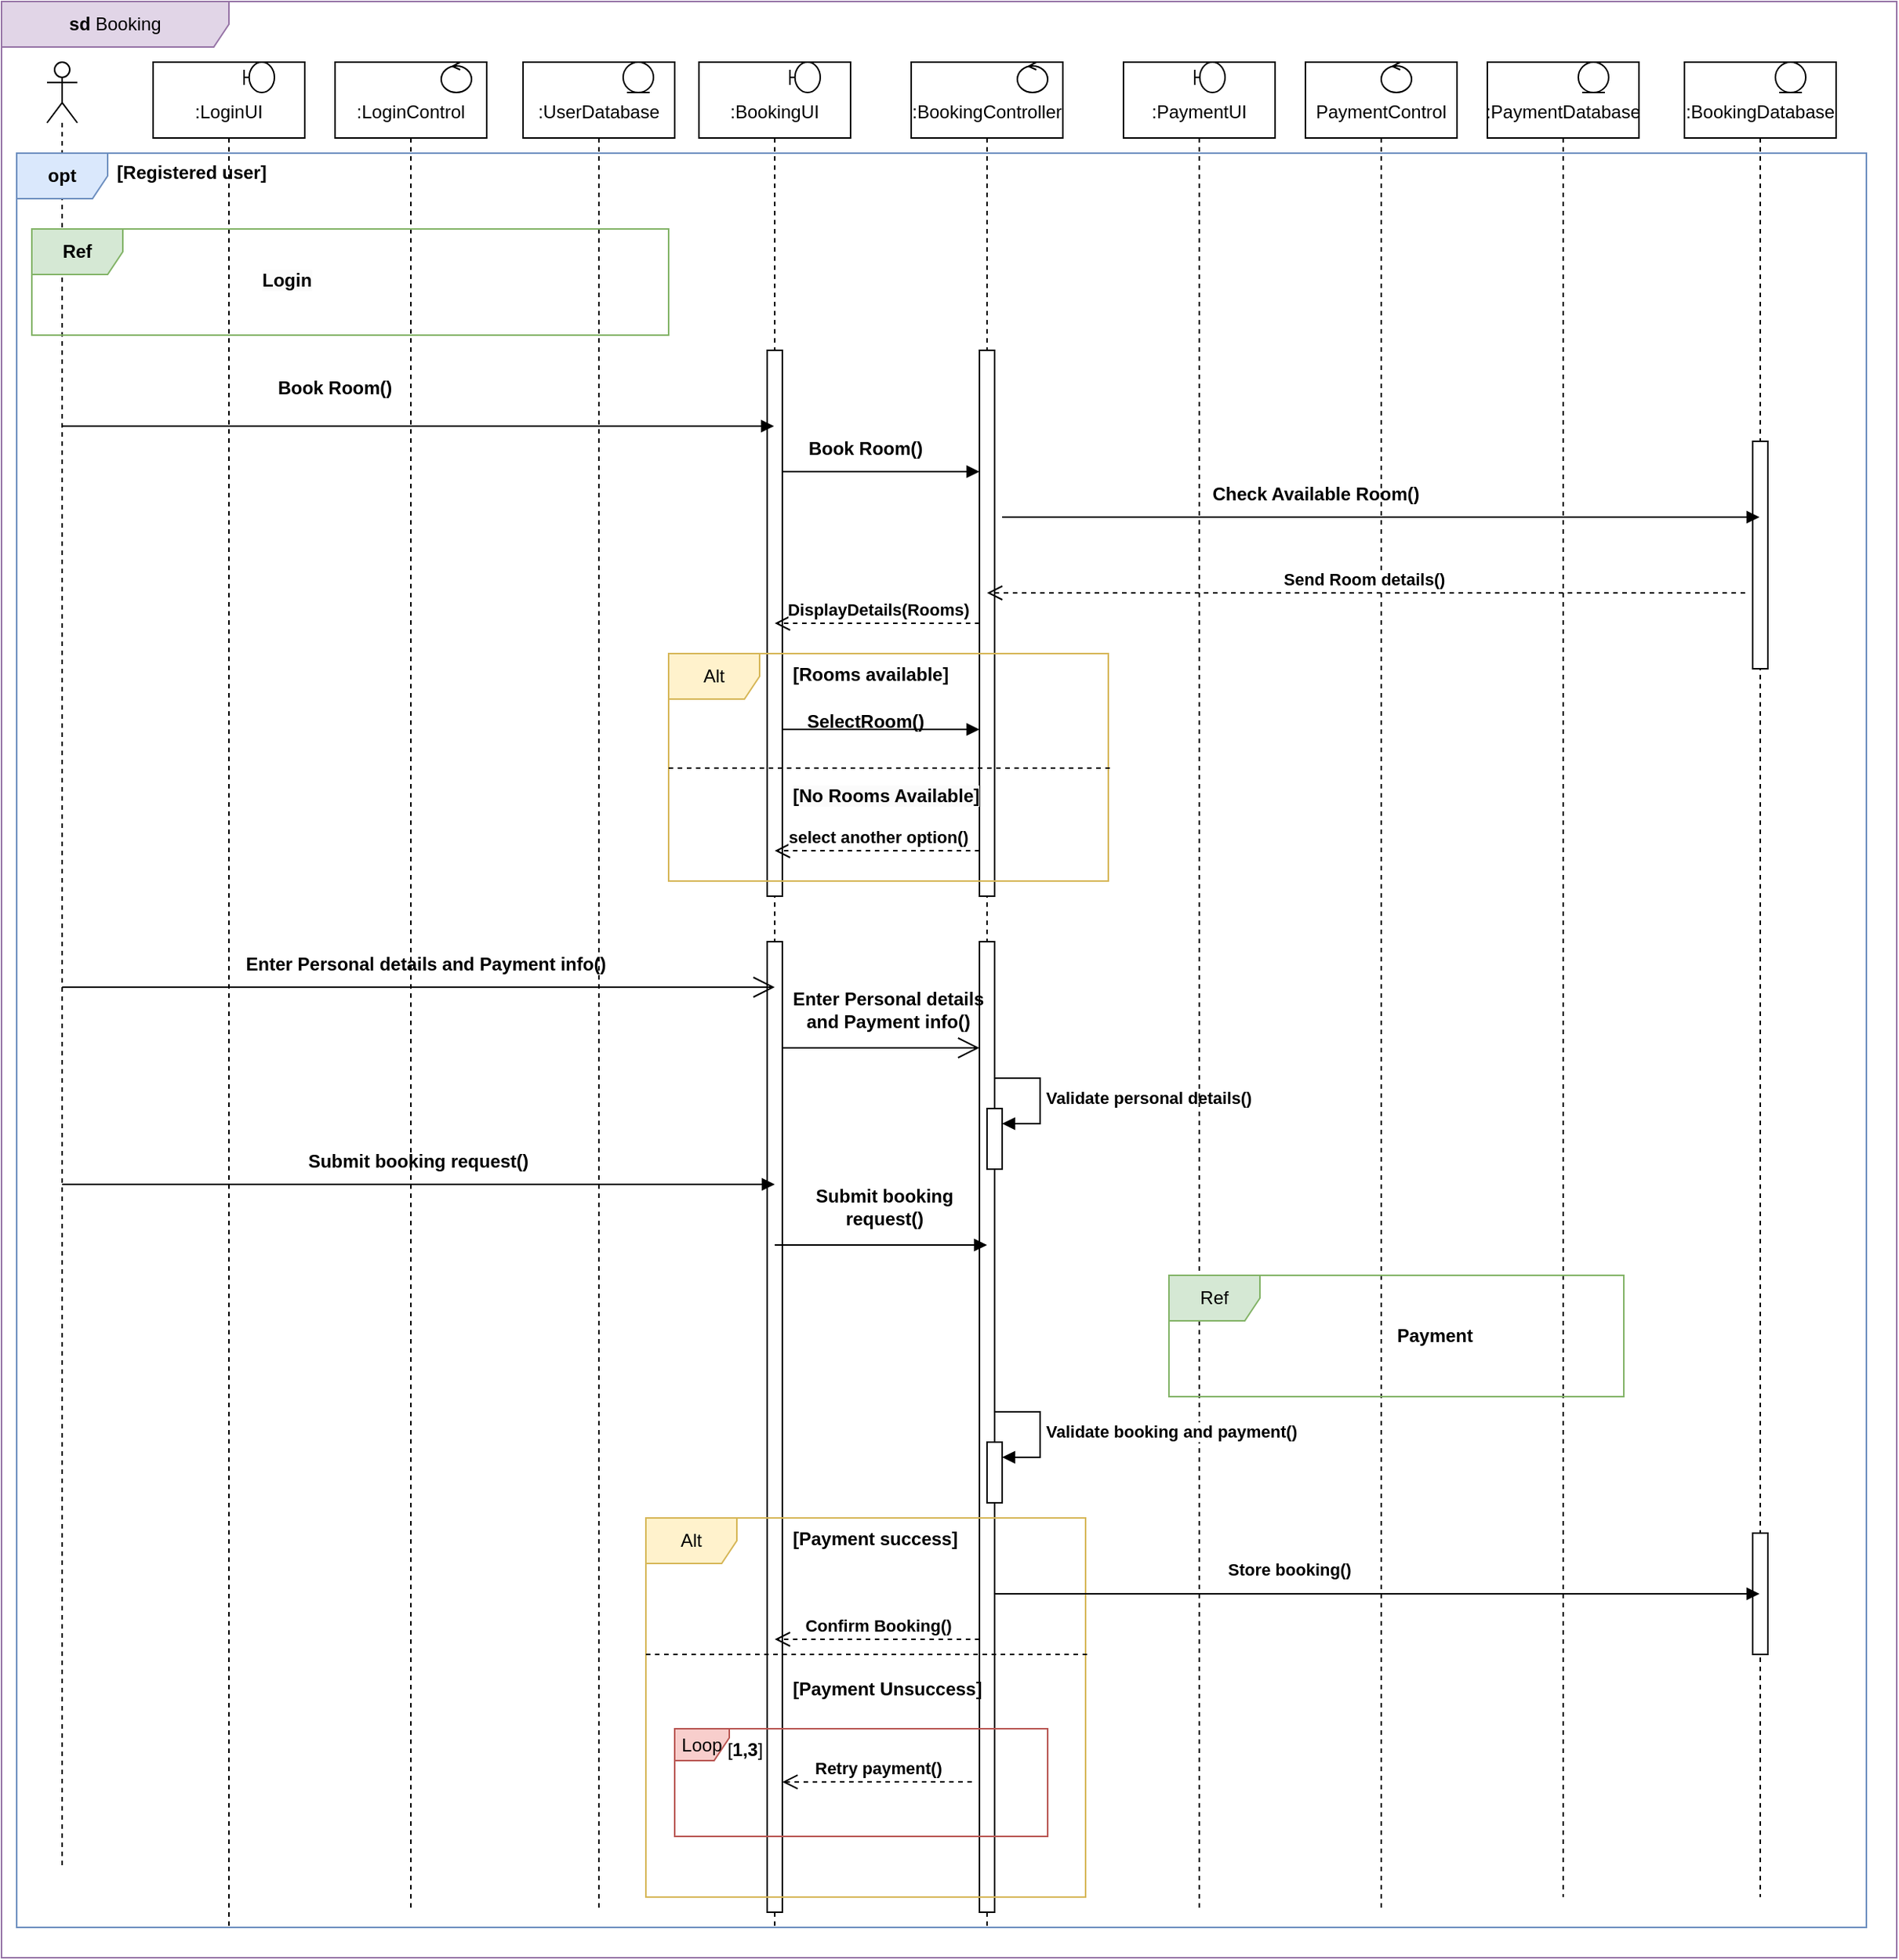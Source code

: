 <mxfile version="24.7.16">
  <diagram name="Page-1" id="zFhZdlQLUM-WSlg6wKRc">
    <mxGraphModel dx="2100" dy="1114" grid="1" gridSize="10" guides="1" tooltips="1" connect="1" arrows="1" fold="1" page="1" pageScale="1" pageWidth="827" pageHeight="1169" math="0" shadow="0">
      <root>
        <mxCell id="0" />
        <mxCell id="1" parent="0" />
        <mxCell id="l9vHgDG5w_CuK1T3-ZAO-3" value="&lt;b&gt;sd&lt;/b&gt;&amp;nbsp;Booking" style="shape=umlFrame;whiteSpace=wrap;html=1;pointerEvents=0;width=150;height=30;fillColor=#e1d5e7;strokeColor=#9673a6;" vertex="1" parent="1">
          <mxGeometry x="20" y="70" width="1250" height="1290" as="geometry" />
        </mxCell>
        <mxCell id="l9vHgDG5w_CuK1T3-ZAO-11" value="" style="shape=umlLifeline;perimeter=lifelinePerimeter;whiteSpace=wrap;html=1;container=1;dropTarget=0;collapsible=0;recursiveResize=0;outlineConnect=0;portConstraint=eastwest;newEdgeStyle={&quot;curved&quot;:0,&quot;rounded&quot;:0};participant=umlActor;" vertex="1" parent="1">
          <mxGeometry x="50" y="110" width="20" height="1190" as="geometry" />
        </mxCell>
        <mxCell id="l9vHgDG5w_CuK1T3-ZAO-1" value="&lt;div&gt;&lt;br&gt;&lt;/div&gt;:LoginUI" style="shape=umlLifeline;perimeter=lifelinePerimeter;whiteSpace=wrap;html=1;container=1;dropTarget=0;collapsible=0;recursiveResize=0;outlineConnect=0;portConstraint=eastwest;newEdgeStyle={&quot;edgeStyle&quot;:&quot;elbowEdgeStyle&quot;,&quot;elbow&quot;:&quot;vertical&quot;,&quot;curved&quot;:0,&quot;rounded&quot;:0};size=50;" vertex="1" parent="1">
          <mxGeometry x="120" y="110" width="100" height="1230" as="geometry" />
        </mxCell>
        <mxCell id="l9vHgDG5w_CuK1T3-ZAO-5" value="" style="shape=umlBoundary;whiteSpace=wrap;html=1;" vertex="1" parent="1">
          <mxGeometry x="180" y="110" width="20" height="20" as="geometry" />
        </mxCell>
        <mxCell id="l9vHgDG5w_CuK1T3-ZAO-2" value="&lt;div&gt;&lt;br&gt;&lt;/div&gt;:LoginControl" style="shape=umlLifeline;perimeter=lifelinePerimeter;whiteSpace=wrap;html=1;container=0;dropTarget=0;collapsible=0;recursiveResize=0;outlineConnect=0;portConstraint=eastwest;newEdgeStyle={&quot;edgeStyle&quot;:&quot;elbowEdgeStyle&quot;,&quot;elbow&quot;:&quot;vertical&quot;,&quot;curved&quot;:0,&quot;rounded&quot;:0};size=50;" vertex="1" parent="1">
          <mxGeometry x="240" y="110" width="100" height="1220" as="geometry" />
        </mxCell>
        <mxCell id="l9vHgDG5w_CuK1T3-ZAO-6" value="" style="ellipse;shape=umlControl;whiteSpace=wrap;html=1;" vertex="1" parent="1">
          <mxGeometry x="310" y="110" width="20" height="20" as="geometry" />
        </mxCell>
        <mxCell id="l9vHgDG5w_CuK1T3-ZAO-20" value="&lt;div&gt;&lt;br&gt;&lt;/div&gt;:UserDatabase" style="shape=umlLifeline;perimeter=lifelinePerimeter;whiteSpace=wrap;html=1;container=0;dropTarget=0;collapsible=0;recursiveResize=0;outlineConnect=0;portConstraint=eastwest;newEdgeStyle={&quot;edgeStyle&quot;:&quot;elbowEdgeStyle&quot;,&quot;elbow&quot;:&quot;vertical&quot;,&quot;curved&quot;:0,&quot;rounded&quot;:0};size=50;" vertex="1" parent="1">
          <mxGeometry x="364" y="110" width="100" height="1220" as="geometry" />
        </mxCell>
        <mxCell id="l9vHgDG5w_CuK1T3-ZAO-22" value="" style="ellipse;shape=umlEntity;whiteSpace=wrap;html=1;container=0;" vertex="1" parent="1">
          <mxGeometry x="430" y="110" width="20" height="20" as="geometry" />
        </mxCell>
        <mxCell id="l9vHgDG5w_CuK1T3-ZAO-34" value="&lt;b&gt;opt&lt;/b&gt;" style="shape=umlFrame;whiteSpace=wrap;html=1;pointerEvents=0;fillColor=#dae8fc;strokeColor=#6c8ebf;" vertex="1" parent="1">
          <mxGeometry x="30" y="170" width="1220" height="1170" as="geometry" />
        </mxCell>
        <mxCell id="l9vHgDG5w_CuK1T3-ZAO-35" value="[Registered user]" style="text;align=center;fontStyle=1;verticalAlign=middle;spacingLeft=3;spacingRight=3;strokeColor=none;rotatable=0;points=[[0,0.5],[1,0.5]];portConstraint=eastwest;html=1;" vertex="1" parent="1">
          <mxGeometry x="70" y="170" width="150" height="26" as="geometry" />
        </mxCell>
        <mxCell id="l9vHgDG5w_CuK1T3-ZAO-36" value="&lt;b&gt;Ref&lt;/b&gt;" style="shape=umlFrame;whiteSpace=wrap;html=1;pointerEvents=0;fillColor=#d5e8d4;strokeColor=#82b366;" vertex="1" parent="1">
          <mxGeometry x="40" y="220" width="420" height="70" as="geometry" />
        </mxCell>
        <mxCell id="l9vHgDG5w_CuK1T3-ZAO-38" value="&lt;span style=&quot;color: rgb(0, 0, 0); font-family: Helvetica; font-size: 12px; font-style: normal; font-variant-ligatures: normal; font-variant-caps: normal; font-weight: 700; letter-spacing: normal; orphans: 2; text-align: center; text-indent: 0px; text-transform: none; widows: 2; word-spacing: 0px; -webkit-text-stroke-width: 0px; white-space: nowrap; background-color: rgb(251, 251, 251); text-decoration-thickness: initial; text-decoration-style: initial; text-decoration-color: initial; display: inline !important; float: none;&quot;&gt;Login&lt;/span&gt;" style="text;whiteSpace=wrap;html=1;" vertex="1" parent="1">
          <mxGeometry x="190" y="240" width="130" height="40" as="geometry" />
        </mxCell>
        <mxCell id="l9vHgDG5w_CuK1T3-ZAO-41" value="&lt;div&gt;&lt;br&gt;&lt;/div&gt;:BookingUI&lt;div&gt;&lt;/div&gt;" style="shape=umlLifeline;perimeter=lifelinePerimeter;whiteSpace=wrap;html=1;container=0;dropTarget=0;collapsible=0;recursiveResize=0;outlineConnect=0;portConstraint=eastwest;newEdgeStyle={&quot;edgeStyle&quot;:&quot;elbowEdgeStyle&quot;,&quot;elbow&quot;:&quot;vertical&quot;,&quot;curved&quot;:0,&quot;rounded&quot;:0};size=50;" vertex="1" parent="1">
          <mxGeometry x="480" y="110" width="100" height="1230" as="geometry" />
        </mxCell>
        <mxCell id="l9vHgDG5w_CuK1T3-ZAO-40" value="" style="html=1;points=[[0,0,0,0,5],[0,1,0,0,-5],[1,0,0,0,5],[1,1,0,0,-5]];perimeter=orthogonalPerimeter;outlineConnect=0;targetShapes=umlLifeline;portConstraint=eastwest;newEdgeStyle={&quot;curved&quot;:0,&quot;rounded&quot;:0};" vertex="1" parent="l9vHgDG5w_CuK1T3-ZAO-41">
          <mxGeometry x="45" y="190" width="10" height="360" as="geometry" />
        </mxCell>
        <mxCell id="l9vHgDG5w_CuK1T3-ZAO-68" value="" style="html=1;points=[[0,0,0,0,5],[0,1,0,0,-5],[1,0,0,0,5],[1,1,0,0,-5]];perimeter=orthogonalPerimeter;outlineConnect=0;targetShapes=umlLifeline;portConstraint=eastwest;newEdgeStyle={&quot;curved&quot;:0,&quot;rounded&quot;:0};" vertex="1" parent="l9vHgDG5w_CuK1T3-ZAO-41">
          <mxGeometry x="45" y="580" width="10" height="640" as="geometry" />
        </mxCell>
        <mxCell id="l9vHgDG5w_CuK1T3-ZAO-42" value="&lt;div&gt;&lt;br&gt;&lt;/div&gt;:BookingController" style="shape=umlLifeline;perimeter=lifelinePerimeter;whiteSpace=wrap;html=1;container=0;dropTarget=0;collapsible=0;recursiveResize=0;outlineConnect=0;portConstraint=eastwest;newEdgeStyle={&quot;edgeStyle&quot;:&quot;elbowEdgeStyle&quot;,&quot;elbow&quot;:&quot;vertical&quot;,&quot;curved&quot;:0,&quot;rounded&quot;:0};size=50;" vertex="1" parent="1">
          <mxGeometry x="620" y="110" width="100" height="1230" as="geometry" />
        </mxCell>
        <mxCell id="l9vHgDG5w_CuK1T3-ZAO-61" value="" style="html=1;points=[[0,0,0,0,5],[0,1,0,0,-5],[1,0,0,0,5],[1,1,0,0,-5]];perimeter=orthogonalPerimeter;outlineConnect=0;targetShapes=umlLifeline;portConstraint=eastwest;newEdgeStyle={&quot;curved&quot;:0,&quot;rounded&quot;:0};" vertex="1" parent="l9vHgDG5w_CuK1T3-ZAO-42">
          <mxGeometry x="45" y="190" width="10" height="360" as="geometry" />
        </mxCell>
        <mxCell id="l9vHgDG5w_CuK1T3-ZAO-88" value="" style="html=1;points=[[0,0,0,0,5],[0,1,0,0,-5],[1,0,0,0,5],[1,1,0,0,-5]];perimeter=orthogonalPerimeter;outlineConnect=0;targetShapes=umlLifeline;portConstraint=eastwest;newEdgeStyle={&quot;curved&quot;:0,&quot;rounded&quot;:0};" vertex="1" parent="l9vHgDG5w_CuK1T3-ZAO-42">
          <mxGeometry x="45" y="580" width="10" height="640" as="geometry" />
        </mxCell>
        <mxCell id="l9vHgDG5w_CuK1T3-ZAO-91" value="" style="html=1;points=[[0,0,0,0,5],[0,1,0,0,-5],[1,0,0,0,5],[1,1,0,0,-5]];perimeter=orthogonalPerimeter;outlineConnect=0;targetShapes=umlLifeline;portConstraint=eastwest;newEdgeStyle={&quot;curved&quot;:0,&quot;rounded&quot;:0};" vertex="1" parent="l9vHgDG5w_CuK1T3-ZAO-42">
          <mxGeometry x="50" y="690" width="10" height="40" as="geometry" />
        </mxCell>
        <mxCell id="l9vHgDG5w_CuK1T3-ZAO-92" value="&lt;b&gt;Validate personal details()&lt;/b&gt;" style="html=1;align=left;spacingLeft=2;endArrow=block;rounded=0;edgeStyle=orthogonalEdgeStyle;curved=0;rounded=0;" edge="1" target="l9vHgDG5w_CuK1T3-ZAO-91" parent="l9vHgDG5w_CuK1T3-ZAO-42">
          <mxGeometry relative="1" as="geometry">
            <mxPoint x="55" y="670" as="sourcePoint" />
            <Array as="points">
              <mxPoint x="85" y="700" />
            </Array>
          </mxGeometry>
        </mxCell>
        <mxCell id="l9vHgDG5w_CuK1T3-ZAO-43" value="&lt;div&gt;&lt;br&gt;&lt;/div&gt;:PaymentUI&lt;div&gt;&lt;/div&gt;" style="shape=umlLifeline;perimeter=lifelinePerimeter;whiteSpace=wrap;html=1;container=0;dropTarget=0;collapsible=0;recursiveResize=0;outlineConnect=0;portConstraint=eastwest;newEdgeStyle={&quot;edgeStyle&quot;:&quot;elbowEdgeStyle&quot;,&quot;elbow&quot;:&quot;vertical&quot;,&quot;curved&quot;:0,&quot;rounded&quot;:0};size=50;" vertex="1" parent="1">
          <mxGeometry x="760" y="110" width="100" height="1220" as="geometry" />
        </mxCell>
        <mxCell id="l9vHgDG5w_CuK1T3-ZAO-45" value="&lt;div&gt;&lt;br&gt;&lt;/div&gt;PaymentControl&lt;div&gt;&lt;/div&gt;&lt;div&gt;&lt;/div&gt;" style="shape=umlLifeline;perimeter=lifelinePerimeter;whiteSpace=wrap;html=1;container=0;dropTarget=0;collapsible=0;recursiveResize=0;outlineConnect=0;portConstraint=eastwest;newEdgeStyle={&quot;edgeStyle&quot;:&quot;elbowEdgeStyle&quot;,&quot;elbow&quot;:&quot;vertical&quot;,&quot;curved&quot;:0,&quot;rounded&quot;:0};size=50;" vertex="1" parent="1">
          <mxGeometry x="880" y="110" width="100" height="1220" as="geometry" />
        </mxCell>
        <mxCell id="l9vHgDG5w_CuK1T3-ZAO-46" value="&lt;div&gt;&lt;br&gt;&lt;/div&gt;:PaymentDatabase&lt;div&gt;&lt;/div&gt;&lt;div&gt;&lt;/div&gt;" style="shape=umlLifeline;perimeter=lifelinePerimeter;whiteSpace=wrap;html=1;container=0;dropTarget=0;collapsible=0;recursiveResize=0;outlineConnect=0;portConstraint=eastwest;newEdgeStyle={&quot;edgeStyle&quot;:&quot;elbowEdgeStyle&quot;,&quot;elbow&quot;:&quot;vertical&quot;,&quot;curved&quot;:0,&quot;rounded&quot;:0};size=50;" vertex="1" parent="1">
          <mxGeometry x="1000" y="110" width="100" height="1210" as="geometry" />
        </mxCell>
        <mxCell id="l9vHgDG5w_CuK1T3-ZAO-47" value="&lt;div&gt;&lt;br&gt;&lt;/div&gt;:BookingDatabase&lt;div&gt;&lt;/div&gt;&lt;div&gt;&lt;/div&gt;&lt;div&gt;&lt;/div&gt;" style="shape=umlLifeline;perimeter=lifelinePerimeter;whiteSpace=wrap;html=1;container=0;dropTarget=0;collapsible=0;recursiveResize=0;outlineConnect=0;portConstraint=eastwest;newEdgeStyle={&quot;edgeStyle&quot;:&quot;elbowEdgeStyle&quot;,&quot;elbow&quot;:&quot;vertical&quot;,&quot;curved&quot;:0,&quot;rounded&quot;:0};size=50;" vertex="1" parent="1">
          <mxGeometry x="1130" y="110" width="100" height="1210" as="geometry" />
        </mxCell>
        <mxCell id="l9vHgDG5w_CuK1T3-ZAO-69" value="" style="html=1;points=[[0,0,0,0,5],[0,1,0,0,-5],[1,0,0,0,5],[1,1,0,0,-5]];perimeter=orthogonalPerimeter;outlineConnect=0;targetShapes=umlLifeline;portConstraint=eastwest;newEdgeStyle={&quot;curved&quot;:0,&quot;rounded&quot;:0};" vertex="1" parent="l9vHgDG5w_CuK1T3-ZAO-47">
          <mxGeometry x="45" y="250" width="10" height="150" as="geometry" />
        </mxCell>
        <mxCell id="l9vHgDG5w_CuK1T3-ZAO-125" value="" style="html=1;points=[[0,0,0,0,5],[0,1,0,0,-5],[1,0,0,0,5],[1,1,0,0,-5]];perimeter=orthogonalPerimeter;outlineConnect=0;targetShapes=umlLifeline;portConstraint=eastwest;newEdgeStyle={&quot;curved&quot;:0,&quot;rounded&quot;:0};" vertex="1" parent="l9vHgDG5w_CuK1T3-ZAO-47">
          <mxGeometry x="45" y="970" width="10" height="80" as="geometry" />
        </mxCell>
        <mxCell id="l9vHgDG5w_CuK1T3-ZAO-50" value="" style="shape=umlBoundary;whiteSpace=wrap;html=1;" vertex="1" parent="1">
          <mxGeometry x="540" y="110" width="20" height="20" as="geometry" />
        </mxCell>
        <mxCell id="l9vHgDG5w_CuK1T3-ZAO-51" value="" style="ellipse;shape=umlControl;whiteSpace=wrap;html=1;" vertex="1" parent="1">
          <mxGeometry x="690" y="110" width="20" height="20" as="geometry" />
        </mxCell>
        <mxCell id="l9vHgDG5w_CuK1T3-ZAO-52" value="" style="shape=umlBoundary;whiteSpace=wrap;html=1;" vertex="1" parent="1">
          <mxGeometry x="807" y="110" width="20" height="20" as="geometry" />
        </mxCell>
        <mxCell id="l9vHgDG5w_CuK1T3-ZAO-53" value="" style="ellipse;shape=umlControl;whiteSpace=wrap;html=1;" vertex="1" parent="1">
          <mxGeometry x="930" y="110" width="20" height="20" as="geometry" />
        </mxCell>
        <mxCell id="l9vHgDG5w_CuK1T3-ZAO-54" value="" style="ellipse;shape=umlEntity;whiteSpace=wrap;html=1;container=0;" vertex="1" parent="1">
          <mxGeometry x="1060" y="110" width="20" height="20" as="geometry" />
        </mxCell>
        <mxCell id="l9vHgDG5w_CuK1T3-ZAO-55" value="" style="ellipse;shape=umlEntity;whiteSpace=wrap;html=1;container=0;" vertex="1" parent="1">
          <mxGeometry x="1190" y="110" width="20" height="20" as="geometry" />
        </mxCell>
        <mxCell id="l9vHgDG5w_CuK1T3-ZAO-57" value="Book Room()" style="text;html=1;align=center;verticalAlign=middle;whiteSpace=wrap;rounded=0;fontStyle=1" vertex="1" parent="1">
          <mxGeometry x="180" y="310" width="120" height="30" as="geometry" />
        </mxCell>
        <mxCell id="l9vHgDG5w_CuK1T3-ZAO-63" value="Book Room()" style="text;html=1;align=center;verticalAlign=middle;whiteSpace=wrap;rounded=0;fontStyle=1" vertex="1" parent="1">
          <mxGeometry x="530" y="350" width="120" height="30" as="geometry" />
        </mxCell>
        <mxCell id="l9vHgDG5w_CuK1T3-ZAO-65" value="Check Available Room()" style="text;html=1;align=center;verticalAlign=middle;whiteSpace=wrap;rounded=0;fontStyle=1" vertex="1" parent="1">
          <mxGeometry x="807" y="380" width="160" height="30" as="geometry" />
        </mxCell>
        <mxCell id="l9vHgDG5w_CuK1T3-ZAO-70" value="&lt;b&gt;Send Room details()&amp;nbsp;&lt;/b&gt;" style="html=1;verticalAlign=bottom;endArrow=open;dashed=1;endSize=8;curved=0;rounded=0;" edge="1" parent="1" target="l9vHgDG5w_CuK1T3-ZAO-42">
          <mxGeometry relative="1" as="geometry">
            <mxPoint x="1170" y="460" as="sourcePoint" />
            <mxPoint x="1090" y="460" as="targetPoint" />
          </mxGeometry>
        </mxCell>
        <mxCell id="l9vHgDG5w_CuK1T3-ZAO-72" value="&lt;b&gt;DisplayDetails(Rooms)&lt;/b&gt;" style="html=1;verticalAlign=bottom;endArrow=open;dashed=1;endSize=8;curved=0;rounded=0;" edge="1" parent="1">
          <mxGeometry relative="1" as="geometry">
            <mxPoint x="665" y="480" as="sourcePoint" />
            <mxPoint x="530" y="480" as="targetPoint" />
          </mxGeometry>
        </mxCell>
        <mxCell id="l9vHgDG5w_CuK1T3-ZAO-73" value="Alt" style="shape=umlFrame;whiteSpace=wrap;html=1;pointerEvents=0;fillColor=#fff2cc;strokeColor=#d6b656;" vertex="1" parent="1">
          <mxGeometry x="460" y="500" width="290" height="150" as="geometry" />
        </mxCell>
        <mxCell id="l9vHgDG5w_CuK1T3-ZAO-74" value="" style="endArrow=none;dashed=1;html=1;rounded=0;exitX=0;exitY=0.503;exitDx=0;exitDy=0;exitPerimeter=0;entryX=1.005;entryY=0.503;entryDx=0;entryDy=0;entryPerimeter=0;" edge="1" parent="1" source="l9vHgDG5w_CuK1T3-ZAO-73" target="l9vHgDG5w_CuK1T3-ZAO-73">
          <mxGeometry width="50" height="50" relative="1" as="geometry">
            <mxPoint x="460" y="560" as="sourcePoint" />
            <mxPoint x="749" y="580" as="targetPoint" />
          </mxGeometry>
        </mxCell>
        <mxCell id="l9vHgDG5w_CuK1T3-ZAO-75" value="&lt;div style=&quot;text-align: center;&quot;&gt;&lt;b&gt;[Rooms available]&lt;/b&gt;&lt;/div&gt;" style="text;whiteSpace=wrap;html=1;" vertex="1" parent="1">
          <mxGeometry x="540" y="500" width="110" height="40" as="geometry" />
        </mxCell>
        <mxCell id="l9vHgDG5w_CuK1T3-ZAO-79" value="SelectRoom()" style="text;html=1;align=center;verticalAlign=middle;whiteSpace=wrap;rounded=0;fontStyle=1" vertex="1" parent="1">
          <mxGeometry x="530" y="530" width="120" height="30" as="geometry" />
        </mxCell>
        <mxCell id="l9vHgDG5w_CuK1T3-ZAO-80" value="&lt;b style=&quot;forced-color-adjust: none; color: rgb(0, 0, 0); font-family: Helvetica; font-size: 12px; font-style: normal; font-variant-ligatures: normal; font-variant-caps: normal; letter-spacing: normal; orphans: 2; text-align: center; text-indent: 0px; text-transform: none; widows: 2; word-spacing: 0px; -webkit-text-stroke-width: 0px; white-space: normal; background-color: rgb(251, 251, 251); text-decoration-thickness: initial; text-decoration-style: initial; text-decoration-color: initial;&quot;&gt;[No Rooms Available]&lt;/b&gt;" style="text;whiteSpace=wrap;html=1;" vertex="1" parent="1">
          <mxGeometry x="540" y="580" width="140" height="40" as="geometry" />
        </mxCell>
        <mxCell id="l9vHgDG5w_CuK1T3-ZAO-84" value="&lt;b&gt;select another option()&lt;/b&gt;" style="html=1;verticalAlign=bottom;endArrow=open;dashed=1;endSize=8;curved=0;rounded=0;" edge="1" parent="1" source="l9vHgDG5w_CuK1T3-ZAO-61">
          <mxGeometry relative="1" as="geometry">
            <mxPoint x="610" y="630" as="sourcePoint" />
            <mxPoint x="530" y="630" as="targetPoint" />
          </mxGeometry>
        </mxCell>
        <mxCell id="l9vHgDG5w_CuK1T3-ZAO-85" value="" style="endArrow=open;endFill=1;endSize=12;html=1;rounded=0;" edge="1" parent="1">
          <mxGeometry width="160" relative="1" as="geometry">
            <mxPoint x="60" y="720" as="sourcePoint" />
            <mxPoint x="530" y="720" as="targetPoint" />
          </mxGeometry>
        </mxCell>
        <mxCell id="l9vHgDG5w_CuK1T3-ZAO-86" value="Enter Personal details and Payment info()" style="text;html=1;align=center;verticalAlign=middle;whiteSpace=wrap;rounded=0;fontStyle=1" vertex="1" parent="1">
          <mxGeometry x="170" y="690" width="260" height="30" as="geometry" />
        </mxCell>
        <mxCell id="l9vHgDG5w_CuK1T3-ZAO-89" value="Enter Personal details and Payment info()" style="text;html=1;align=center;verticalAlign=middle;whiteSpace=wrap;rounded=0;fontStyle=1" vertex="1" parent="1">
          <mxGeometry x="535" y="720" width="140" height="30" as="geometry" />
        </mxCell>
        <mxCell id="l9vHgDG5w_CuK1T3-ZAO-90" value="" style="endArrow=open;endFill=1;endSize=12;html=1;rounded=0;" edge="1" parent="1" source="l9vHgDG5w_CuK1T3-ZAO-68" target="l9vHgDG5w_CuK1T3-ZAO-88">
          <mxGeometry width="160" relative="1" as="geometry">
            <mxPoint x="70" y="730" as="sourcePoint" />
            <mxPoint x="540" y="730" as="targetPoint" />
            <Array as="points">
              <mxPoint x="580" y="760" />
            </Array>
          </mxGeometry>
        </mxCell>
        <mxCell id="l9vHgDG5w_CuK1T3-ZAO-94" value="Submit booking request()" style="text;html=1;align=center;verticalAlign=middle;whiteSpace=wrap;rounded=0;fontStyle=1" vertex="1" parent="1">
          <mxGeometry x="165" y="820" width="260" height="30" as="geometry" />
        </mxCell>
        <mxCell id="l9vHgDG5w_CuK1T3-ZAO-95" value="Submit booking request()" style="text;html=1;align=center;verticalAlign=middle;whiteSpace=wrap;rounded=0;fontStyle=1" vertex="1" parent="1">
          <mxGeometry x="530" y="850" width="145" height="30" as="geometry" />
        </mxCell>
        <mxCell id="l9vHgDG5w_CuK1T3-ZAO-100" value="" style="html=1;verticalAlign=bottom;endArrow=block;curved=0;rounded=0;" edge="1" parent="1" target="l9vHgDG5w_CuK1T3-ZAO-41">
          <mxGeometry width="80" relative="1" as="geometry">
            <mxPoint x="60" y="350" as="sourcePoint" />
            <mxPoint x="245" y="350" as="targetPoint" />
          </mxGeometry>
        </mxCell>
        <mxCell id="l9vHgDG5w_CuK1T3-ZAO-102" value="" style="html=1;verticalAlign=bottom;endArrow=block;curved=0;rounded=0;" edge="1" parent="1" target="l9vHgDG5w_CuK1T3-ZAO-61">
          <mxGeometry width="80" relative="1" as="geometry">
            <mxPoint x="535" y="380" as="sourcePoint" />
            <mxPoint x="660" y="380" as="targetPoint" />
          </mxGeometry>
        </mxCell>
        <mxCell id="l9vHgDG5w_CuK1T3-ZAO-103" value="" style="html=1;verticalAlign=bottom;endArrow=block;curved=0;rounded=0;" edge="1" parent="1" target="l9vHgDG5w_CuK1T3-ZAO-47">
          <mxGeometry width="80" relative="1" as="geometry">
            <mxPoint x="680" y="410" as="sourcePoint" />
            <mxPoint x="865" y="410" as="targetPoint" />
          </mxGeometry>
        </mxCell>
        <mxCell id="l9vHgDG5w_CuK1T3-ZAO-106" value="" style="html=1;verticalAlign=bottom;endArrow=block;curved=0;rounded=0;" edge="1" parent="1" target="l9vHgDG5w_CuK1T3-ZAO-61">
          <mxGeometry width="80" relative="1" as="geometry">
            <mxPoint x="535" y="550" as="sourcePoint" />
            <mxPoint x="1035" y="550" as="targetPoint" />
          </mxGeometry>
        </mxCell>
        <mxCell id="l9vHgDG5w_CuK1T3-ZAO-107" value="" style="html=1;verticalAlign=bottom;endArrow=block;curved=0;rounded=0;" edge="1" parent="1">
          <mxGeometry width="80" relative="1" as="geometry">
            <mxPoint x="60" y="850" as="sourcePoint" />
            <mxPoint x="530" y="850" as="targetPoint" />
          </mxGeometry>
        </mxCell>
        <mxCell id="l9vHgDG5w_CuK1T3-ZAO-108" value="" style="html=1;verticalAlign=bottom;endArrow=block;curved=0;rounded=0;" edge="1" parent="1">
          <mxGeometry width="80" relative="1" as="geometry">
            <mxPoint x="530" y="890" as="sourcePoint" />
            <mxPoint x="670" y="890" as="targetPoint" />
          </mxGeometry>
        </mxCell>
        <mxCell id="l9vHgDG5w_CuK1T3-ZAO-115" value="Ref" style="shape=umlFrame;whiteSpace=wrap;html=1;pointerEvents=0;fillColor=#d5e8d4;strokeColor=#82b366;" vertex="1" parent="1">
          <mxGeometry x="790" y="910" width="300" height="80" as="geometry" />
        </mxCell>
        <mxCell id="l9vHgDG5w_CuK1T3-ZAO-116" value="&lt;b&gt;Payment&lt;/b&gt;" style="text;html=1;align=center;verticalAlign=middle;resizable=0;points=[];autosize=1;strokeColor=none;fillColor=none;" vertex="1" parent="1">
          <mxGeometry x="930" y="935" width="70" height="30" as="geometry" />
        </mxCell>
        <mxCell id="l9vHgDG5w_CuK1T3-ZAO-117" value="" style="group" vertex="1" connectable="0" parent="1">
          <mxGeometry x="670" y="1000" width="35" height="60" as="geometry" />
        </mxCell>
        <mxCell id="l9vHgDG5w_CuK1T3-ZAO-113" value="" style="html=1;points=[[0,0,0,0,5],[0,1,0,0,-5],[1,0,0,0,5],[1,1,0,0,-5]];perimeter=orthogonalPerimeter;outlineConnect=0;targetShapes=umlLifeline;portConstraint=eastwest;newEdgeStyle={&quot;curved&quot;:0,&quot;rounded&quot;:0};" vertex="1" parent="l9vHgDG5w_CuK1T3-ZAO-117">
          <mxGeometry y="20" width="10" height="40" as="geometry" />
        </mxCell>
        <mxCell id="l9vHgDG5w_CuK1T3-ZAO-114" value="&lt;b&gt;Validate booking and payment()&lt;/b&gt;" style="html=1;align=left;spacingLeft=2;endArrow=block;rounded=0;edgeStyle=orthogonalEdgeStyle;curved=0;rounded=0;" edge="1" parent="l9vHgDG5w_CuK1T3-ZAO-117">
          <mxGeometry relative="1" as="geometry">
            <mxPoint x="5" as="sourcePoint" />
            <Array as="points">
              <mxPoint x="35" y="30" />
            </Array>
            <mxPoint x="10.0" y="30" as="targetPoint" />
          </mxGeometry>
        </mxCell>
        <mxCell id="l9vHgDG5w_CuK1T3-ZAO-118" value="Alt" style="shape=umlFrame;whiteSpace=wrap;html=1;pointerEvents=0;fillColor=#fff2cc;strokeColor=#d6b656;" vertex="1" parent="1">
          <mxGeometry x="445" y="1070" width="290" height="250" as="geometry" />
        </mxCell>
        <mxCell id="l9vHgDG5w_CuK1T3-ZAO-119" value="&lt;div style=&quot;text-align: center;&quot;&gt;&lt;b&gt;[Payment success]&lt;/b&gt;&lt;/div&gt;" style="text;whiteSpace=wrap;html=1;" vertex="1" parent="1">
          <mxGeometry x="540" y="1070" width="130" height="40" as="geometry" />
        </mxCell>
        <mxCell id="l9vHgDG5w_CuK1T3-ZAO-121" value="" style="endArrow=none;dashed=1;html=1;rounded=0;exitX=0;exitY=0.503;exitDx=0;exitDy=0;exitPerimeter=0;entryX=1.005;entryY=0.503;entryDx=0;entryDy=0;entryPerimeter=0;" edge="1" parent="1">
          <mxGeometry width="50" height="50" relative="1" as="geometry">
            <mxPoint x="445" y="1160" as="sourcePoint" />
            <mxPoint x="736" y="1160" as="targetPoint" />
          </mxGeometry>
        </mxCell>
        <mxCell id="l9vHgDG5w_CuK1T3-ZAO-122" value="" style="html=1;verticalAlign=bottom;endArrow=block;curved=0;rounded=0;" edge="1" parent="1" target="l9vHgDG5w_CuK1T3-ZAO-47">
          <mxGeometry width="80" relative="1" as="geometry">
            <mxPoint x="675" y="1120" as="sourcePoint" />
            <mxPoint x="1145" y="1120" as="targetPoint" />
          </mxGeometry>
        </mxCell>
        <mxCell id="l9vHgDG5w_CuK1T3-ZAO-126" value="&lt;b style=&quot;forced-color-adjust: none; color: rgb(0, 0, 0); font-family: Helvetica; font-size: 11px; font-style: normal; font-variant-ligatures: normal; font-variant-caps: normal; letter-spacing: normal; orphans: 2; text-align: left; text-indent: 0px; text-transform: none; widows: 2; word-spacing: 0px; -webkit-text-stroke-width: 0px; white-space: nowrap; text-decoration-thickness: initial; text-decoration-style: initial; text-decoration-color: initial;&quot;&gt;Store booking()&lt;/b&gt;" style="text;whiteSpace=wrap;html=1;" vertex="1" parent="1">
          <mxGeometry x="827" y="1090" width="200" height="40" as="geometry" />
        </mxCell>
        <mxCell id="l9vHgDG5w_CuK1T3-ZAO-127" value="&lt;b&gt;Confirm Booking()&lt;/b&gt;" style="html=1;verticalAlign=bottom;endArrow=open;dashed=1;endSize=8;curved=0;rounded=0;" edge="1" parent="1">
          <mxGeometry relative="1" as="geometry">
            <mxPoint x="665" y="1150" as="sourcePoint" />
            <mxPoint x="530" y="1150" as="targetPoint" />
          </mxGeometry>
        </mxCell>
        <mxCell id="l9vHgDG5w_CuK1T3-ZAO-128" value="&lt;div style=&quot;text-align: center;&quot;&gt;&lt;b&gt;[Payment Unsuccess]&lt;/b&gt;&lt;/div&gt;" style="text;whiteSpace=wrap;html=1;" vertex="1" parent="1">
          <mxGeometry x="540" y="1169" width="130" height="40" as="geometry" />
        </mxCell>
        <mxCell id="l9vHgDG5w_CuK1T3-ZAO-129" value="Loop" style="shape=umlFrame;whiteSpace=wrap;html=1;pointerEvents=0;width=36;height=21;fillColor=#f8cecc;strokeColor=#b85450;" vertex="1" parent="1">
          <mxGeometry x="464" y="1209" width="246" height="71" as="geometry" />
        </mxCell>
        <mxCell id="l9vHgDG5w_CuK1T3-ZAO-130" value="[&lt;b&gt;1,3&lt;/b&gt;]" style="text;html=1;align=center;verticalAlign=middle;resizable=0;points=[];autosize=1;strokeColor=none;fillColor=none;" vertex="1" parent="1">
          <mxGeometry x="485" y="1208" width="50" height="30" as="geometry" />
        </mxCell>
        <mxCell id="l9vHgDG5w_CuK1T3-ZAO-134" value="&lt;b&gt;Retry payment()&lt;/b&gt;" style="html=1;verticalAlign=bottom;endArrow=open;dashed=1;endSize=8;curved=0;rounded=0;" edge="1" parent="1">
          <mxGeometry relative="1" as="geometry">
            <mxPoint x="660" y="1244" as="sourcePoint" />
            <mxPoint x="535" y="1244.08" as="targetPoint" />
          </mxGeometry>
        </mxCell>
      </root>
    </mxGraphModel>
  </diagram>
</mxfile>
